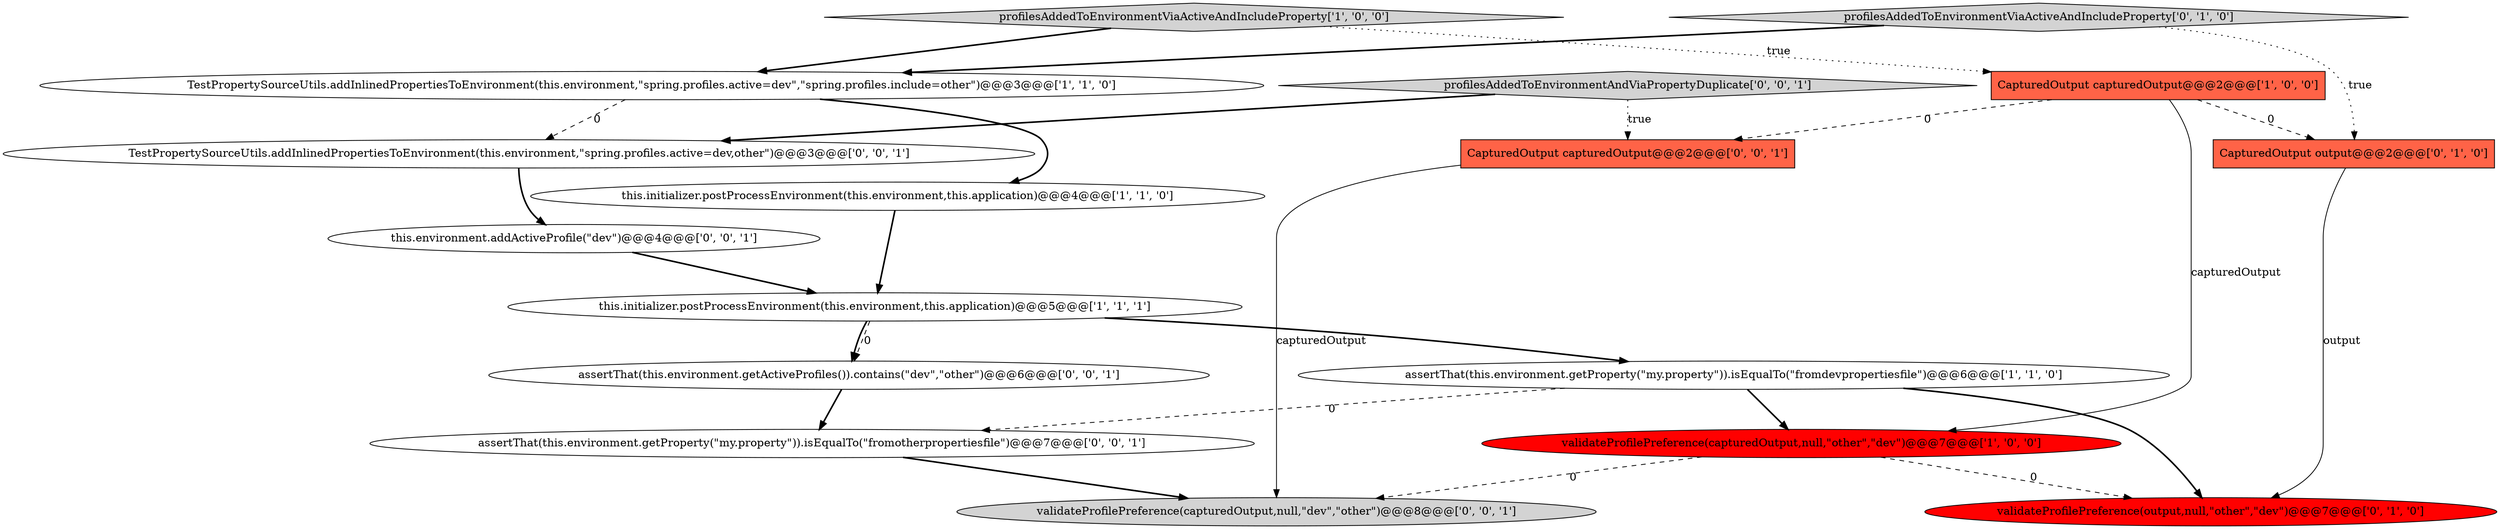 digraph {
1 [style = filled, label = "TestPropertySourceUtils.addInlinedPropertiesToEnvironment(this.environment,\"spring.profiles.active=dev\",\"spring.profiles.include=other\")@@@3@@@['1', '1', '0']", fillcolor = white, shape = ellipse image = "AAA0AAABBB1BBB"];
8 [style = filled, label = "validateProfilePreference(output,null,\"other\",\"dev\")@@@7@@@['0', '1', '0']", fillcolor = red, shape = ellipse image = "AAA1AAABBB2BBB"];
2 [style = filled, label = "validateProfilePreference(capturedOutput,null,\"other\",\"dev\")@@@7@@@['1', '0', '0']", fillcolor = red, shape = ellipse image = "AAA1AAABBB1BBB"];
13 [style = filled, label = "assertThat(this.environment.getProperty(\"my.property\")).isEqualTo(\"fromotherpropertiesfile\")@@@7@@@['0', '0', '1']", fillcolor = white, shape = ellipse image = "AAA0AAABBB3BBB"];
12 [style = filled, label = "assertThat(this.environment.getActiveProfiles()).contains(\"dev\",\"other\")@@@6@@@['0', '0', '1']", fillcolor = white, shape = ellipse image = "AAA0AAABBB3BBB"];
11 [style = filled, label = "profilesAddedToEnvironmentAndViaPropertyDuplicate['0', '0', '1']", fillcolor = lightgray, shape = diamond image = "AAA0AAABBB3BBB"];
10 [style = filled, label = "this.environment.addActiveProfile(\"dev\")@@@4@@@['0', '0', '1']", fillcolor = white, shape = ellipse image = "AAA0AAABBB3BBB"];
14 [style = filled, label = "TestPropertySourceUtils.addInlinedPropertiesToEnvironment(this.environment,\"spring.profiles.active=dev,other\")@@@3@@@['0', '0', '1']", fillcolor = white, shape = ellipse image = "AAA0AAABBB3BBB"];
5 [style = filled, label = "this.initializer.postProcessEnvironment(this.environment,this.application)@@@5@@@['1', '1', '1']", fillcolor = white, shape = ellipse image = "AAA0AAABBB1BBB"];
6 [style = filled, label = "this.initializer.postProcessEnvironment(this.environment,this.application)@@@4@@@['1', '1', '0']", fillcolor = white, shape = ellipse image = "AAA0AAABBB1BBB"];
9 [style = filled, label = "profilesAddedToEnvironmentViaActiveAndIncludeProperty['0', '1', '0']", fillcolor = lightgray, shape = diamond image = "AAA0AAABBB2BBB"];
15 [style = filled, label = "validateProfilePreference(capturedOutput,null,\"dev\",\"other\")@@@8@@@['0', '0', '1']", fillcolor = lightgray, shape = ellipse image = "AAA0AAABBB3BBB"];
16 [style = filled, label = "CapturedOutput capturedOutput@@@2@@@['0', '0', '1']", fillcolor = tomato, shape = box image = "AAA0AAABBB3BBB"];
0 [style = filled, label = "profilesAddedToEnvironmentViaActiveAndIncludeProperty['1', '0', '0']", fillcolor = lightgray, shape = diamond image = "AAA0AAABBB1BBB"];
7 [style = filled, label = "CapturedOutput output@@@2@@@['0', '1', '0']", fillcolor = tomato, shape = box image = "AAA1AAABBB2BBB"];
3 [style = filled, label = "CapturedOutput capturedOutput@@@2@@@['1', '0', '0']", fillcolor = tomato, shape = box image = "AAA1AAABBB1BBB"];
4 [style = filled, label = "assertThat(this.environment.getProperty(\"my.property\")).isEqualTo(\"fromdevpropertiesfile\")@@@6@@@['1', '1', '0']", fillcolor = white, shape = ellipse image = "AAA0AAABBB1BBB"];
5->12 [style = dashed, label="0"];
1->14 [style = dashed, label="0"];
11->14 [style = bold, label=""];
3->7 [style = dashed, label="0"];
16->15 [style = solid, label="capturedOutput"];
14->10 [style = bold, label=""];
4->2 [style = bold, label=""];
2->8 [style = dashed, label="0"];
2->15 [style = dashed, label="0"];
12->13 [style = bold, label=""];
6->5 [style = bold, label=""];
1->6 [style = bold, label=""];
10->5 [style = bold, label=""];
5->12 [style = bold, label=""];
0->1 [style = bold, label=""];
5->4 [style = bold, label=""];
11->16 [style = dotted, label="true"];
4->8 [style = bold, label=""];
13->15 [style = bold, label=""];
0->3 [style = dotted, label="true"];
9->7 [style = dotted, label="true"];
9->1 [style = bold, label=""];
7->8 [style = solid, label="output"];
3->2 [style = solid, label="capturedOutput"];
4->13 [style = dashed, label="0"];
3->16 [style = dashed, label="0"];
}
